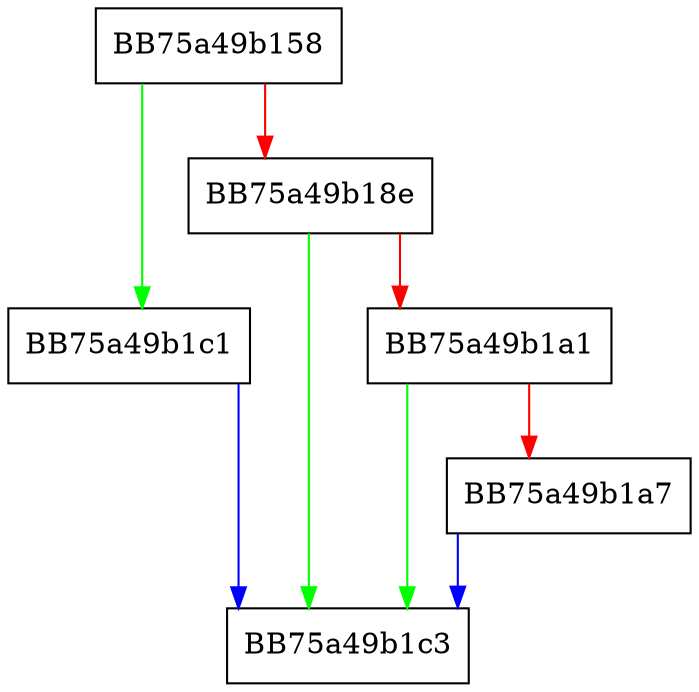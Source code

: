 digraph GetDynamicDword {
  node [shape="box"];
  graph [splines=ortho];
  BB75a49b158 -> BB75a49b1c1 [color="green"];
  BB75a49b158 -> BB75a49b18e [color="red"];
  BB75a49b18e -> BB75a49b1c3 [color="green"];
  BB75a49b18e -> BB75a49b1a1 [color="red"];
  BB75a49b1a1 -> BB75a49b1c3 [color="green"];
  BB75a49b1a1 -> BB75a49b1a7 [color="red"];
  BB75a49b1a7 -> BB75a49b1c3 [color="blue"];
  BB75a49b1c1 -> BB75a49b1c3 [color="blue"];
}